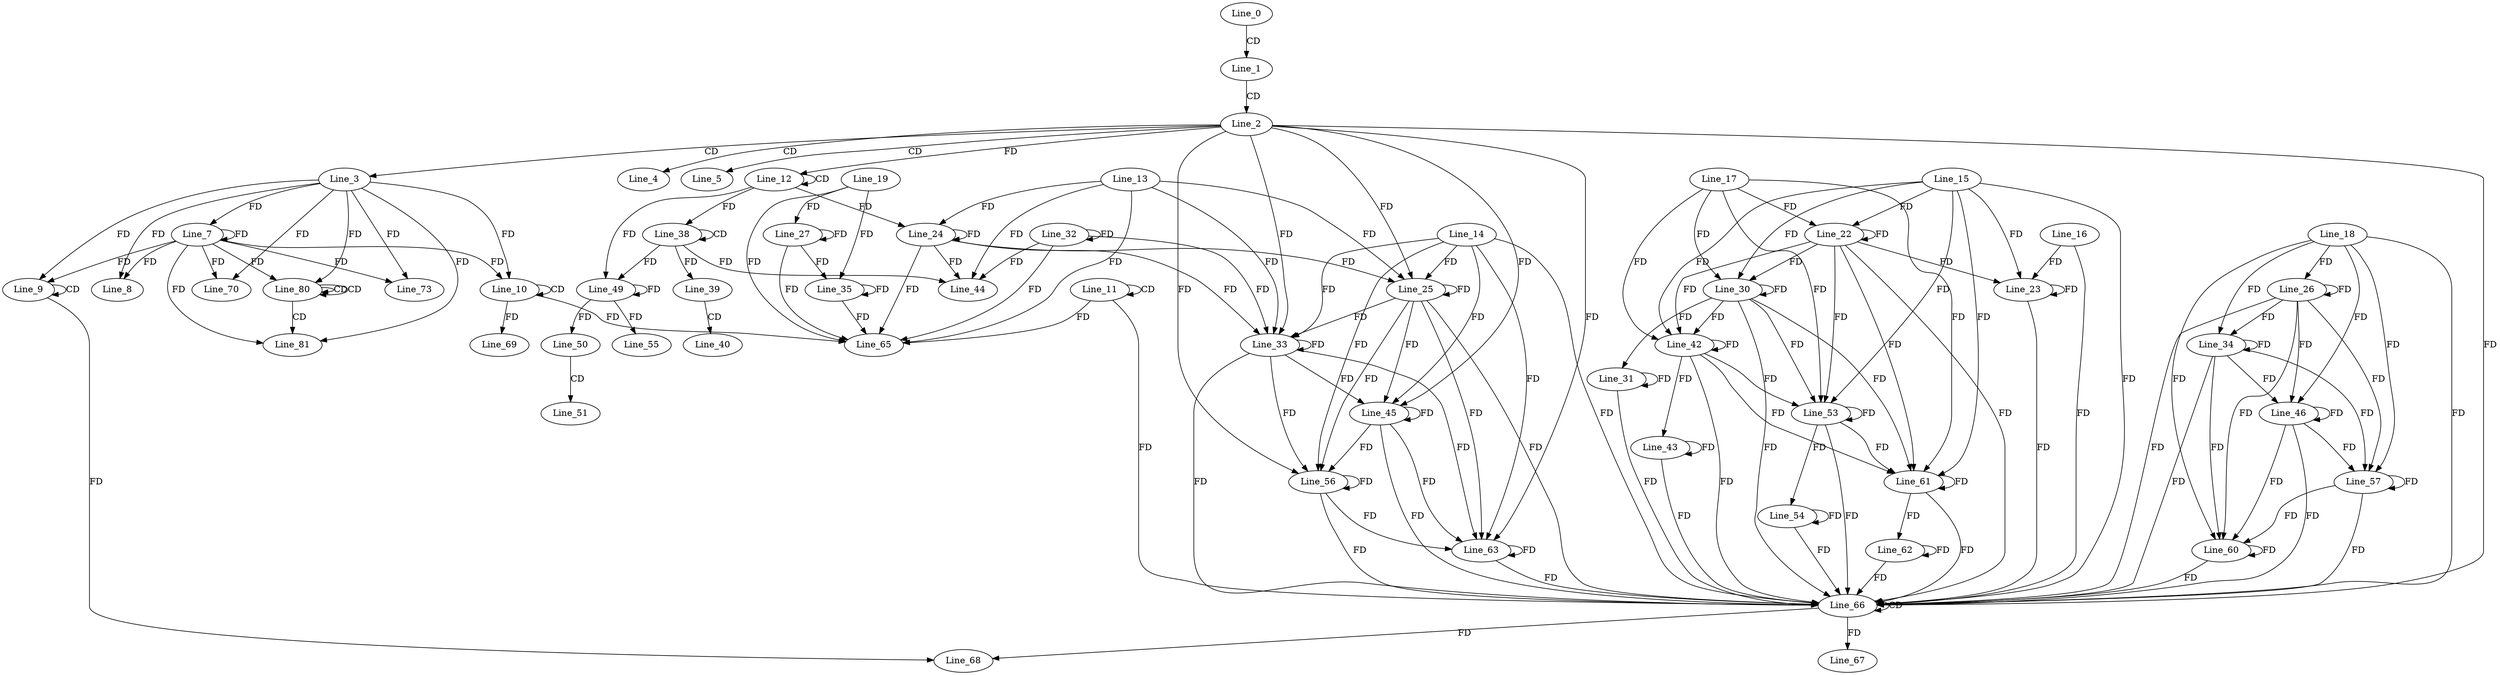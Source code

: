 digraph G {
  Line_0;
  Line_1;
  Line_2;
  Line_3;
  Line_4;
  Line_5;
  Line_7;
  Line_7;
  Line_8;
  Line_9;
  Line_9;
  Line_10;
  Line_10;
  Line_11;
  Line_11;
  Line_12;
  Line_12;
  Line_15;
  Line_22;
  Line_17;
  Line_16;
  Line_23;
  Line_13;
  Line_24;
  Line_24;
  Line_14;
  Line_25;
  Line_25;
  Line_18;
  Line_26;
  Line_19;
  Line_27;
  Line_30;
  Line_31;
  Line_32;
  Line_32;
  Line_33;
  Line_33;
  Line_34;
  Line_35;
  Line_38;
  Line_38;
  Line_38;
  Line_39;
  Line_39;
  Line_40;
  Line_42;
  Line_43;
  Line_44;
  Line_45;
  Line_45;
  Line_45;
  Line_46;
  Line_49;
  Line_49;
  Line_49;
  Line_50;
  Line_50;
  Line_51;
  Line_53;
  Line_54;
  Line_55;
  Line_56;
  Line_56;
  Line_56;
  Line_57;
  Line_60;
  Line_61;
  Line_62;
  Line_63;
  Line_63;
  Line_65;
  Line_66;
  Line_66;
  Line_66;
  Line_66;
  Line_66;
  Line_66;
  Line_66;
  Line_66;
  Line_67;
  Line_68;
  Line_68;
  Line_69;
  Line_70;
  Line_73;
  Line_80;
  Line_80;
  Line_80;
  Line_81;
  Line_0 -> Line_1 [ label="CD" ];
  Line_1 -> Line_2 [ label="CD" ];
  Line_2 -> Line_3 [ label="CD" ];
  Line_2 -> Line_4 [ label="CD" ];
  Line_2 -> Line_5 [ label="CD" ];
  Line_3 -> Line_7 [ label="FD" ];
  Line_7 -> Line_7 [ label="FD" ];
  Line_3 -> Line_8 [ label="FD" ];
  Line_7 -> Line_8 [ label="FD" ];
  Line_9 -> Line_9 [ label="CD" ];
  Line_3 -> Line_9 [ label="FD" ];
  Line_7 -> Line_9 [ label="FD" ];
  Line_10 -> Line_10 [ label="CD" ];
  Line_3 -> Line_10 [ label="FD" ];
  Line_7 -> Line_10 [ label="FD" ];
  Line_11 -> Line_11 [ label="CD" ];
  Line_12 -> Line_12 [ label="CD" ];
  Line_2 -> Line_12 [ label="FD" ];
  Line_15 -> Line_22 [ label="FD" ];
  Line_22 -> Line_22 [ label="FD" ];
  Line_17 -> Line_22 [ label="FD" ];
  Line_16 -> Line_23 [ label="FD" ];
  Line_23 -> Line_23 [ label="FD" ];
  Line_15 -> Line_23 [ label="FD" ];
  Line_22 -> Line_23 [ label="FD" ];
  Line_13 -> Line_24 [ label="FD" ];
  Line_24 -> Line_24 [ label="FD" ];
  Line_12 -> Line_24 [ label="FD" ];
  Line_14 -> Line_25 [ label="FD" ];
  Line_25 -> Line_25 [ label="FD" ];
  Line_13 -> Line_25 [ label="FD" ];
  Line_24 -> Line_25 [ label="FD" ];
  Line_2 -> Line_25 [ label="FD" ];
  Line_18 -> Line_26 [ label="FD" ];
  Line_26 -> Line_26 [ label="FD" ];
  Line_19 -> Line_27 [ label="FD" ];
  Line_27 -> Line_27 [ label="FD" ];
  Line_15 -> Line_30 [ label="FD" ];
  Line_22 -> Line_30 [ label="FD" ];
  Line_30 -> Line_30 [ label="FD" ];
  Line_17 -> Line_30 [ label="FD" ];
  Line_31 -> Line_31 [ label="FD" ];
  Line_30 -> Line_31 [ label="FD" ];
  Line_32 -> Line_32 [ label="FD" ];
  Line_14 -> Line_33 [ label="FD" ];
  Line_25 -> Line_33 [ label="FD" ];
  Line_33 -> Line_33 [ label="FD" ];
  Line_13 -> Line_33 [ label="FD" ];
  Line_24 -> Line_33 [ label="FD" ];
  Line_32 -> Line_33 [ label="FD" ];
  Line_2 -> Line_33 [ label="FD" ];
  Line_18 -> Line_34 [ label="FD" ];
  Line_26 -> Line_34 [ label="FD" ];
  Line_34 -> Line_34 [ label="FD" ];
  Line_19 -> Line_35 [ label="FD" ];
  Line_27 -> Line_35 [ label="FD" ];
  Line_35 -> Line_35 [ label="FD" ];
  Line_38 -> Line_38 [ label="CD" ];
  Line_12 -> Line_38 [ label="FD" ];
  Line_38 -> Line_39 [ label="FD" ];
  Line_39 -> Line_40 [ label="CD" ];
  Line_15 -> Line_42 [ label="FD" ];
  Line_22 -> Line_42 [ label="FD" ];
  Line_30 -> Line_42 [ label="FD" ];
  Line_42 -> Line_42 [ label="FD" ];
  Line_17 -> Line_42 [ label="FD" ];
  Line_43 -> Line_43 [ label="FD" ];
  Line_42 -> Line_43 [ label="FD" ];
  Line_13 -> Line_44 [ label="FD" ];
  Line_24 -> Line_44 [ label="FD" ];
  Line_32 -> Line_44 [ label="FD" ];
  Line_38 -> Line_44 [ label="FD" ];
  Line_14 -> Line_45 [ label="FD" ];
  Line_25 -> Line_45 [ label="FD" ];
  Line_33 -> Line_45 [ label="FD" ];
  Line_45 -> Line_45 [ label="FD" ];
  Line_2 -> Line_45 [ label="FD" ];
  Line_18 -> Line_46 [ label="FD" ];
  Line_26 -> Line_46 [ label="FD" ];
  Line_34 -> Line_46 [ label="FD" ];
  Line_46 -> Line_46 [ label="FD" ];
  Line_38 -> Line_49 [ label="FD" ];
  Line_49 -> Line_49 [ label="FD" ];
  Line_12 -> Line_49 [ label="FD" ];
  Line_49 -> Line_50 [ label="FD" ];
  Line_50 -> Line_51 [ label="CD" ];
  Line_15 -> Line_53 [ label="FD" ];
  Line_22 -> Line_53 [ label="FD" ];
  Line_30 -> Line_53 [ label="FD" ];
  Line_42 -> Line_53 [ label="FD" ];
  Line_53 -> Line_53 [ label="FD" ];
  Line_17 -> Line_53 [ label="FD" ];
  Line_54 -> Line_54 [ label="FD" ];
  Line_53 -> Line_54 [ label="FD" ];
  Line_49 -> Line_55 [ label="FD" ];
  Line_14 -> Line_56 [ label="FD" ];
  Line_25 -> Line_56 [ label="FD" ];
  Line_33 -> Line_56 [ label="FD" ];
  Line_45 -> Line_56 [ label="FD" ];
  Line_56 -> Line_56 [ label="FD" ];
  Line_2 -> Line_56 [ label="FD" ];
  Line_18 -> Line_57 [ label="FD" ];
  Line_26 -> Line_57 [ label="FD" ];
  Line_34 -> Line_57 [ label="FD" ];
  Line_46 -> Line_57 [ label="FD" ];
  Line_57 -> Line_57 [ label="FD" ];
  Line_18 -> Line_60 [ label="FD" ];
  Line_26 -> Line_60 [ label="FD" ];
  Line_34 -> Line_60 [ label="FD" ];
  Line_46 -> Line_60 [ label="FD" ];
  Line_57 -> Line_60 [ label="FD" ];
  Line_60 -> Line_60 [ label="FD" ];
  Line_15 -> Line_61 [ label="FD" ];
  Line_22 -> Line_61 [ label="FD" ];
  Line_30 -> Line_61 [ label="FD" ];
  Line_42 -> Line_61 [ label="FD" ];
  Line_53 -> Line_61 [ label="FD" ];
  Line_61 -> Line_61 [ label="FD" ];
  Line_17 -> Line_61 [ label="FD" ];
  Line_62 -> Line_62 [ label="FD" ];
  Line_61 -> Line_62 [ label="FD" ];
  Line_14 -> Line_63 [ label="FD" ];
  Line_25 -> Line_63 [ label="FD" ];
  Line_33 -> Line_63 [ label="FD" ];
  Line_45 -> Line_63 [ label="FD" ];
  Line_56 -> Line_63 [ label="FD" ];
  Line_63 -> Line_63 [ label="FD" ];
  Line_2 -> Line_63 [ label="FD" ];
  Line_13 -> Line_65 [ label="FD" ];
  Line_24 -> Line_65 [ label="FD" ];
  Line_32 -> Line_65 [ label="FD" ];
  Line_10 -> Line_65 [ label="FD" ];
  Line_11 -> Line_65 [ label="FD" ];
  Line_19 -> Line_65 [ label="FD" ];
  Line_27 -> Line_65 [ label="FD" ];
  Line_35 -> Line_65 [ label="FD" ];
  Line_66 -> Line_66 [ label="CD" ];
  Line_18 -> Line_66 [ label="FD" ];
  Line_26 -> Line_66 [ label="FD" ];
  Line_34 -> Line_66 [ label="FD" ];
  Line_46 -> Line_66 [ label="FD" ];
  Line_57 -> Line_66 [ label="FD" ];
  Line_60 -> Line_66 [ label="FD" ];
  Line_14 -> Line_66 [ label="FD" ];
  Line_25 -> Line_66 [ label="FD" ];
  Line_33 -> Line_66 [ label="FD" ];
  Line_45 -> Line_66 [ label="FD" ];
  Line_56 -> Line_66 [ label="FD" ];
  Line_63 -> Line_66 [ label="FD" ];
  Line_15 -> Line_66 [ label="FD" ];
  Line_22 -> Line_66 [ label="FD" ];
  Line_30 -> Line_66 [ label="FD" ];
  Line_42 -> Line_66 [ label="FD" ];
  Line_53 -> Line_66 [ label="FD" ];
  Line_61 -> Line_66 [ label="FD" ];
  Line_16 -> Line_66 [ label="FD" ];
  Line_23 -> Line_66 [ label="FD" ];
  Line_31 -> Line_66 [ label="FD" ];
  Line_43 -> Line_66 [ label="FD" ];
  Line_54 -> Line_66 [ label="FD" ];
  Line_62 -> Line_66 [ label="FD" ];
  Line_11 -> Line_66 [ label="FD" ];
  Line_2 -> Line_66 [ label="FD" ];
  Line_66 -> Line_67 [ label="FD" ];
  Line_9 -> Line_68 [ label="FD" ];
  Line_66 -> Line_68 [ label="FD" ];
  Line_10 -> Line_69 [ label="FD" ];
  Line_3 -> Line_70 [ label="FD" ];
  Line_7 -> Line_70 [ label="FD" ];
  Line_3 -> Line_73 [ label="FD" ];
  Line_7 -> Line_73 [ label="FD" ];
  Line_80 -> Line_80 [ label="CD" ];
  Line_80 -> Line_80 [ label="CD" ];
  Line_3 -> Line_80 [ label="FD" ];
  Line_7 -> Line_80 [ label="FD" ];
  Line_80 -> Line_81 [ label="CD" ];
  Line_3 -> Line_81 [ label="FD" ];
  Line_7 -> Line_81 [ label="FD" ];
}
